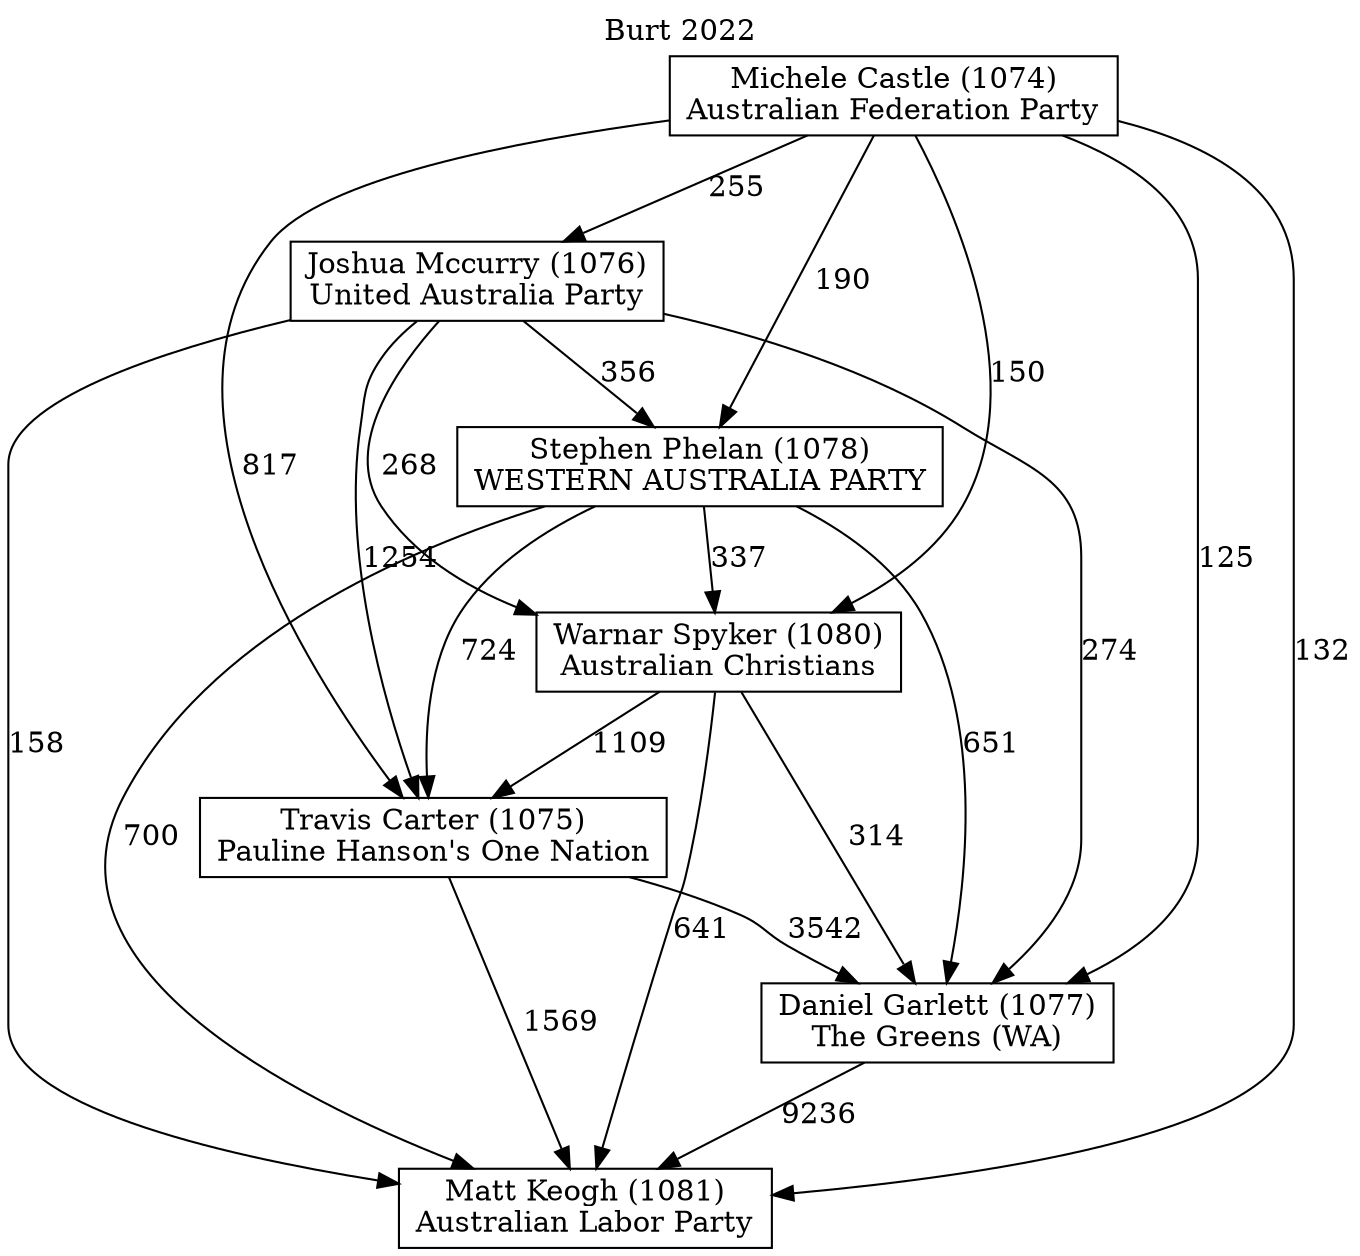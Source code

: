 // House preference flow
digraph "Matt Keogh (1081)_Burt_2022" {
	graph [label="Burt 2022" labelloc=t mclimit=10]
	node [shape=box]
	"Stephen Phelan (1078)" [label="Stephen Phelan (1078)
WESTERN AUSTRALIA PARTY"]
	"Matt Keogh (1081)" [label="Matt Keogh (1081)
Australian Labor Party"]
	"Joshua Mccurry (1076)" [label="Joshua Mccurry (1076)
United Australia Party"]
	"Warnar Spyker (1080)" [label="Warnar Spyker (1080)
Australian Christians"]
	"Michele Castle (1074)" [label="Michele Castle (1074)
Australian Federation Party"]
	"Travis Carter (1075)" [label="Travis Carter (1075)
Pauline Hanson's One Nation"]
	"Daniel Garlett (1077)" [label="Daniel Garlett (1077)
The Greens (WA)"]
	"Joshua Mccurry (1076)" -> "Warnar Spyker (1080)" [label=268]
	"Michele Castle (1074)" -> "Daniel Garlett (1077)" [label=125]
	"Michele Castle (1074)" -> "Matt Keogh (1081)" [label=132]
	"Joshua Mccurry (1076)" -> "Stephen Phelan (1078)" [label=356]
	"Joshua Mccurry (1076)" -> "Travis Carter (1075)" [label=1254]
	"Michele Castle (1074)" -> "Joshua Mccurry (1076)" [label=255]
	"Stephen Phelan (1078)" -> "Matt Keogh (1081)" [label=700]
	"Daniel Garlett (1077)" -> "Matt Keogh (1081)" [label=9236]
	"Travis Carter (1075)" -> "Matt Keogh (1081)" [label=1569]
	"Michele Castle (1074)" -> "Stephen Phelan (1078)" [label=190]
	"Warnar Spyker (1080)" -> "Travis Carter (1075)" [label=1109]
	"Stephen Phelan (1078)" -> "Travis Carter (1075)" [label=724]
	"Stephen Phelan (1078)" -> "Daniel Garlett (1077)" [label=651]
	"Joshua Mccurry (1076)" -> "Daniel Garlett (1077)" [label=274]
	"Travis Carter (1075)" -> "Daniel Garlett (1077)" [label=3542]
	"Joshua Mccurry (1076)" -> "Matt Keogh (1081)" [label=158]
	"Michele Castle (1074)" -> "Travis Carter (1075)" [label=817]
	"Warnar Spyker (1080)" -> "Matt Keogh (1081)" [label=641]
	"Michele Castle (1074)" -> "Warnar Spyker (1080)" [label=150]
	"Warnar Spyker (1080)" -> "Daniel Garlett (1077)" [label=314]
	"Stephen Phelan (1078)" -> "Warnar Spyker (1080)" [label=337]
}
